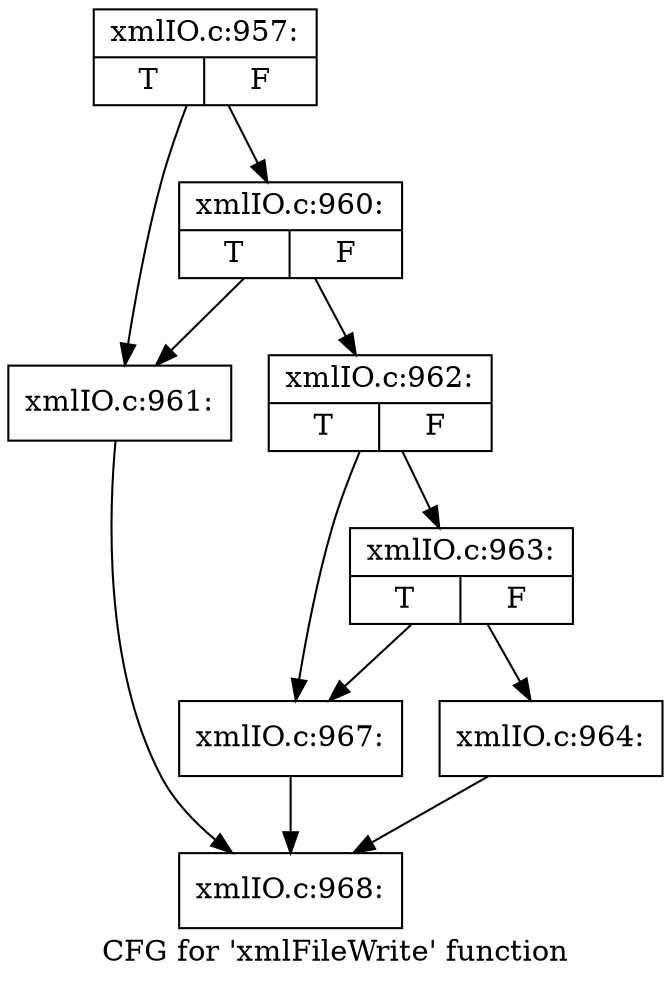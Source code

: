 digraph "CFG for 'xmlFileWrite' function" {
	label="CFG for 'xmlFileWrite' function";

	Node0x55ed3487c9f0 [shape=record,label="{xmlIO.c:957:|{<s0>T|<s1>F}}"];
	Node0x55ed3487c9f0 -> Node0x55ed3487d870;
	Node0x55ed3487c9f0 -> Node0x55ed3487d910;
	Node0x55ed3487d910 [shape=record,label="{xmlIO.c:960:|{<s0>T|<s1>F}}"];
	Node0x55ed3487d910 -> Node0x55ed3487d870;
	Node0x55ed3487d910 -> Node0x55ed3487d8c0;
	Node0x55ed3487d870 [shape=record,label="{xmlIO.c:961:}"];
	Node0x55ed3487d870 -> Node0x55ed3487ca40;
	Node0x55ed3487d8c0 [shape=record,label="{xmlIO.c:962:|{<s0>T|<s1>F}}"];
	Node0x55ed3487d8c0 -> Node0x55ed3487ed40;
	Node0x55ed3487d8c0 -> Node0x55ed3487ecf0;
	Node0x55ed3487ed40 [shape=record,label="{xmlIO.c:963:|{<s0>T|<s1>F}}"];
	Node0x55ed3487ed40 -> Node0x55ed3487eca0;
	Node0x55ed3487ed40 -> Node0x55ed3487ecf0;
	Node0x55ed3487eca0 [shape=record,label="{xmlIO.c:964:}"];
	Node0x55ed3487eca0 -> Node0x55ed3487ca40;
	Node0x55ed3487ecf0 [shape=record,label="{xmlIO.c:967:}"];
	Node0x55ed3487ecf0 -> Node0x55ed3487ca40;
	Node0x55ed3487ca40 [shape=record,label="{xmlIO.c:968:}"];
}
